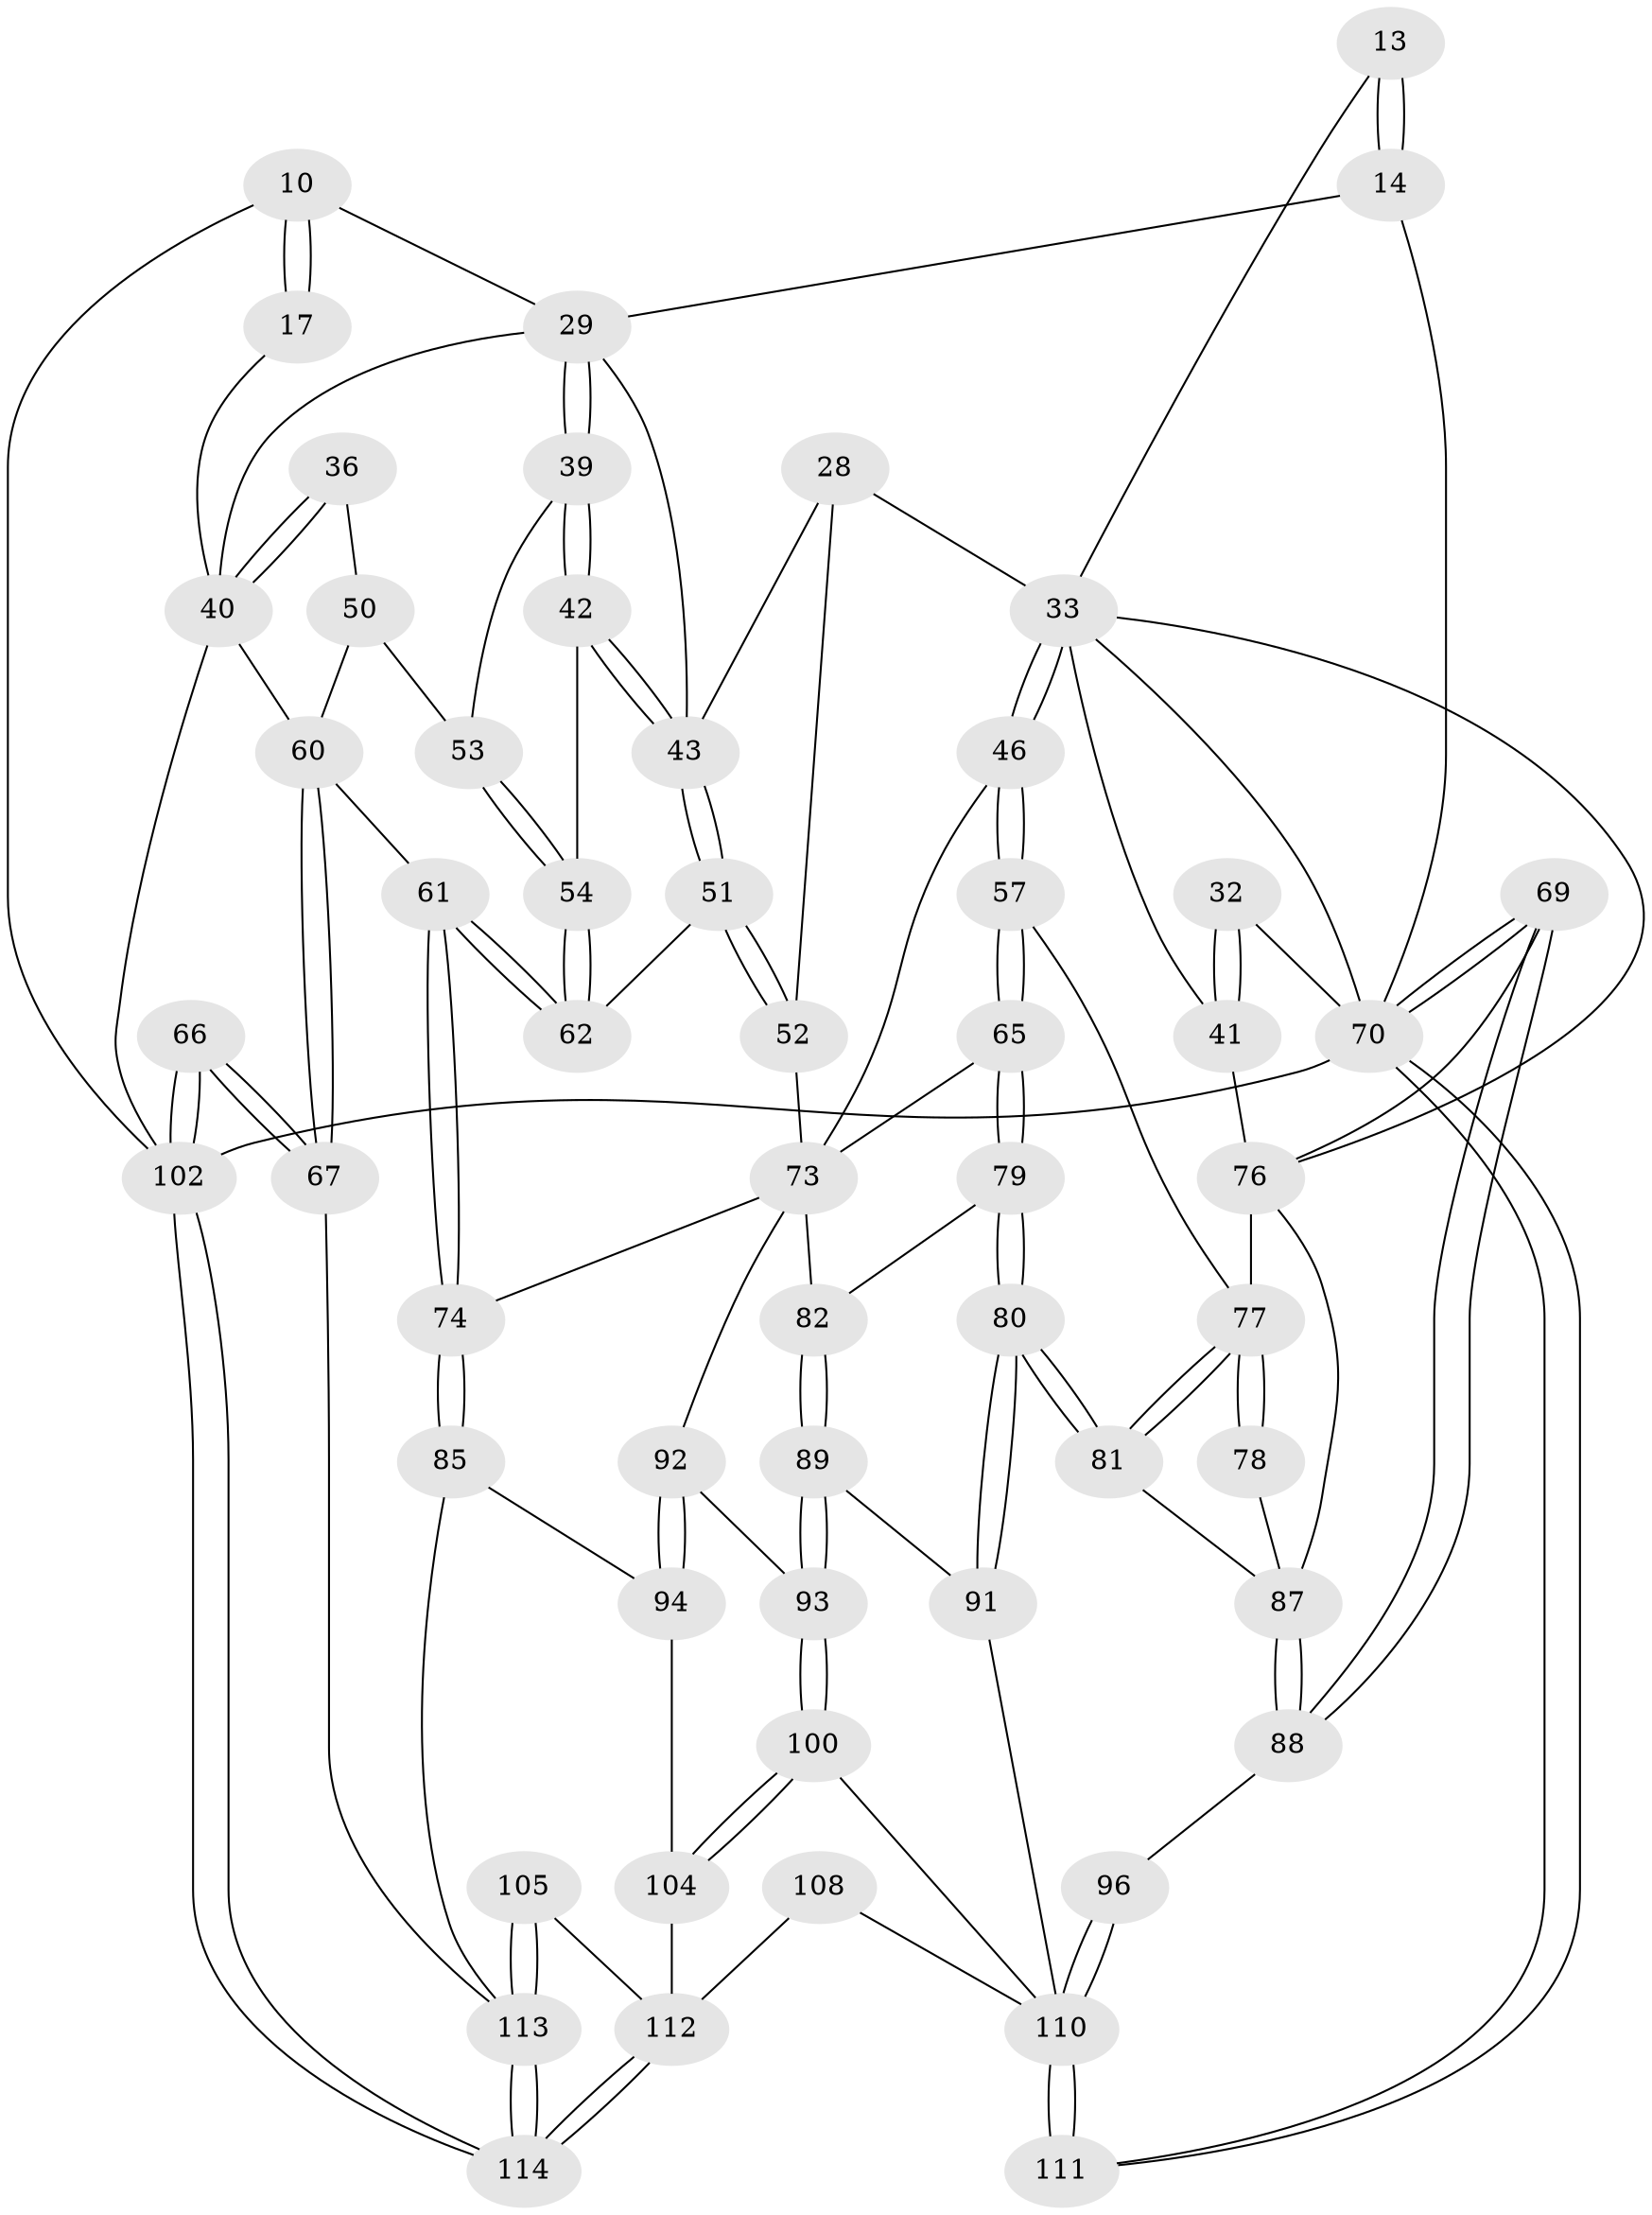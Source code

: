 // original degree distribution, {3: 0.017543859649122806, 4: 0.23684210526315788, 6: 0.21929824561403508, 5: 0.5263157894736842}
// Generated by graph-tools (version 1.1) at 2025/00/03/09/25 05:00:56]
// undirected, 57 vertices, 134 edges
graph export_dot {
graph [start="1"]
  node [color=gray90,style=filled];
  10 [pos="+0.7370923749217325+0.06915738622441121",super="+3"];
  13 [pos="+0.39664082048862276+0.1497522311618443"];
  14 [pos="+0.32251570825003084+0",super="+6+9"];
  17 [pos="+0.859812395206412+0.055744575947858525"];
  28 [pos="+0.556777822509351+0.25495353854536157"];
  29 [pos="+0.6519689784368585+0.26397953749881775",super="+20+12+8"];
  32 [pos="+0+0"];
  33 [pos="+0.12483158867279187+0.3772238804698377",super="+26"];
  36 [pos="+0.85951453690999+0.24467226424585162"];
  39 [pos="+0.7011489412742611+0.3512902573694356"];
  40 [pos="+1+0.293184584313648",super="+22+19"];
  41 [pos="+0+0.32260847564796497",super="+35+31"];
  42 [pos="+0.6971890124174275+0.3825501039432221"];
  43 [pos="+0.6537880070552471+0.45686626425602966",super="+30+27"];
  46 [pos="+0.23300078763860568+0.40921800993559837",super="+45"];
  50 [pos="+0.8320997520800582+0.409905988516607",super="+37"];
  51 [pos="+0.6494477198200407+0.46631167895174913"];
  52 [pos="+0.574108017370496+0.482452712636734",super="+47"];
  53 [pos="+0.797071674325357+0.41776877822213854",super="+38"];
  54 [pos="+0.7665177910520241+0.44053982962648325"];
  57 [pos="+0.1929045584093266+0.5305403863358527"];
  60 [pos="+0.9017698492977666+0.4970294374787049",super="+49"];
  61 [pos="+0.7618821330749683+0.5606689616563896"];
  62 [pos="+0.7298856718896886+0.49800830408890834"];
  65 [pos="+0.20226405845274198+0.5420781459351695"];
  66 [pos="+1+0.7406052715232465"];
  67 [pos="+1+0.731711520044379"];
  69 [pos="+0+0.8032129416121743"];
  70 [pos="+0+1",super="+5+16"];
  73 [pos="+0.38274155265852045+0.6006002902915808",super="+63+72+64+48"];
  74 [pos="+0.7470326626186563+0.6262483711174351"];
  76 [pos="+0+0.6220969011395034",super="+68+55+34"];
  77 [pos="+0.11905035073778172+0.6492212242009157",super="+58+59+75"];
  78 [pos="+0.11566990522096171+0.6476934998399068"];
  79 [pos="+0.2024581711989875+0.6171784303198825"];
  80 [pos="+0.1671079008200789+0.6797341518448851"];
  81 [pos="+0.14025539285253807+0.6737422683548675"];
  82 [pos="+0.3727801562743779+0.6196302413989981"];
  85 [pos="+0.806326270531516+0.7422263676870631"];
  87 [pos="+0.09361849272699731+0.6981909636779716",super="+86"];
  88 [pos="+0+0.8102301481465675"];
  89 [pos="+0.3573063798751628+0.7130961885581489"];
  91 [pos="+0.19671325941233803+0.727250472685213",super="+90"];
  92 [pos="+0.5586012076107485+0.7350081925158795"];
  93 [pos="+0.4179946707097903+0.7852252626408034"];
  94 [pos="+0.6191057121272182+0.7917702437137342"];
  96 [pos="+0.0459778593226955+0.8434824183825188"];
  100 [pos="+0.41572120034244603+0.8109830556135641"];
  102 [pos="+1+1",super="+4+21"];
  104 [pos="+0.5153638153954916+0.9079413779828742",super="+103"];
  105 [pos="+0.7700832760455536+0.925248781753237"];
  108 [pos="+0.3701942361974069+1"];
  110 [pos="+0.12107185665984142+0.9994504827145791",super="+99+95+109"];
  111 [pos="+0.12929159723306446+1"];
  112 [pos="+0.5635653661345922+1",super="+106+107"];
  113 [pos="+0.7999735766605415+1",super="+83+84"];
  114 [pos="+0.776282355283732+1"];
  10 -- 17 [weight=2];
  10 -- 17;
  10 -- 102;
  10 -- 29 [weight=2];
  13 -- 14 [weight=2];
  13 -- 14;
  13 -- 33;
  14 -- 70 [weight=2];
  14 -- 29;
  17 -- 40;
  28 -- 43;
  28 -- 52;
  28 -- 33;
  29 -- 39;
  29 -- 39;
  29 -- 43 [weight=2];
  29 -- 40;
  32 -- 41 [weight=2];
  32 -- 41;
  32 -- 70;
  33 -- 46 [weight=2];
  33 -- 46;
  33 -- 76;
  33 -- 70;
  33 -- 41;
  36 -- 40 [weight=2];
  36 -- 40;
  36 -- 50;
  39 -- 42;
  39 -- 42;
  39 -- 53;
  40 -- 60;
  40 -- 102;
  41 -- 76 [weight=2];
  42 -- 43;
  42 -- 43;
  42 -- 54;
  43 -- 51;
  43 -- 51;
  46 -- 57;
  46 -- 57;
  46 -- 73 [weight=2];
  50 -- 53 [weight=2];
  50 -- 60;
  51 -- 52;
  51 -- 52;
  51 -- 62;
  52 -- 73 [weight=2];
  53 -- 54;
  53 -- 54;
  54 -- 62;
  54 -- 62;
  57 -- 65;
  57 -- 65;
  57 -- 77;
  60 -- 61;
  60 -- 67;
  60 -- 67;
  61 -- 62;
  61 -- 62;
  61 -- 74;
  61 -- 74;
  65 -- 79;
  65 -- 79;
  65 -- 73;
  66 -- 67;
  66 -- 67;
  66 -- 102 [weight=2];
  66 -- 102;
  67 -- 113;
  69 -- 70;
  69 -- 70;
  69 -- 88;
  69 -- 88;
  69 -- 76;
  70 -- 111;
  70 -- 111;
  70 -- 102 [weight=2];
  73 -- 82;
  73 -- 74;
  73 -- 92;
  74 -- 85;
  74 -- 85;
  76 -- 77 [weight=2];
  76 -- 87;
  77 -- 78 [weight=2];
  77 -- 78;
  77 -- 81;
  77 -- 81;
  78 -- 87;
  79 -- 80;
  79 -- 80;
  79 -- 82;
  80 -- 81;
  80 -- 81;
  80 -- 91;
  80 -- 91;
  81 -- 87;
  82 -- 89;
  82 -- 89;
  85 -- 94;
  85 -- 113;
  87 -- 88;
  87 -- 88;
  88 -- 96;
  89 -- 93;
  89 -- 93;
  89 -- 91;
  91 -- 110 [weight=2];
  92 -- 93;
  92 -- 94;
  92 -- 94;
  93 -- 100;
  93 -- 100;
  94 -- 104;
  96 -- 110 [weight=2];
  96 -- 110;
  100 -- 104;
  100 -- 104;
  100 -- 110;
  102 -- 114;
  102 -- 114;
  104 -- 112 [weight=2];
  105 -- 113 [weight=2];
  105 -- 113;
  105 -- 112;
  108 -- 110 [weight=2];
  108 -- 112;
  110 -- 111 [weight=2];
  110 -- 111;
  112 -- 114;
  112 -- 114;
  113 -- 114;
  113 -- 114;
}
